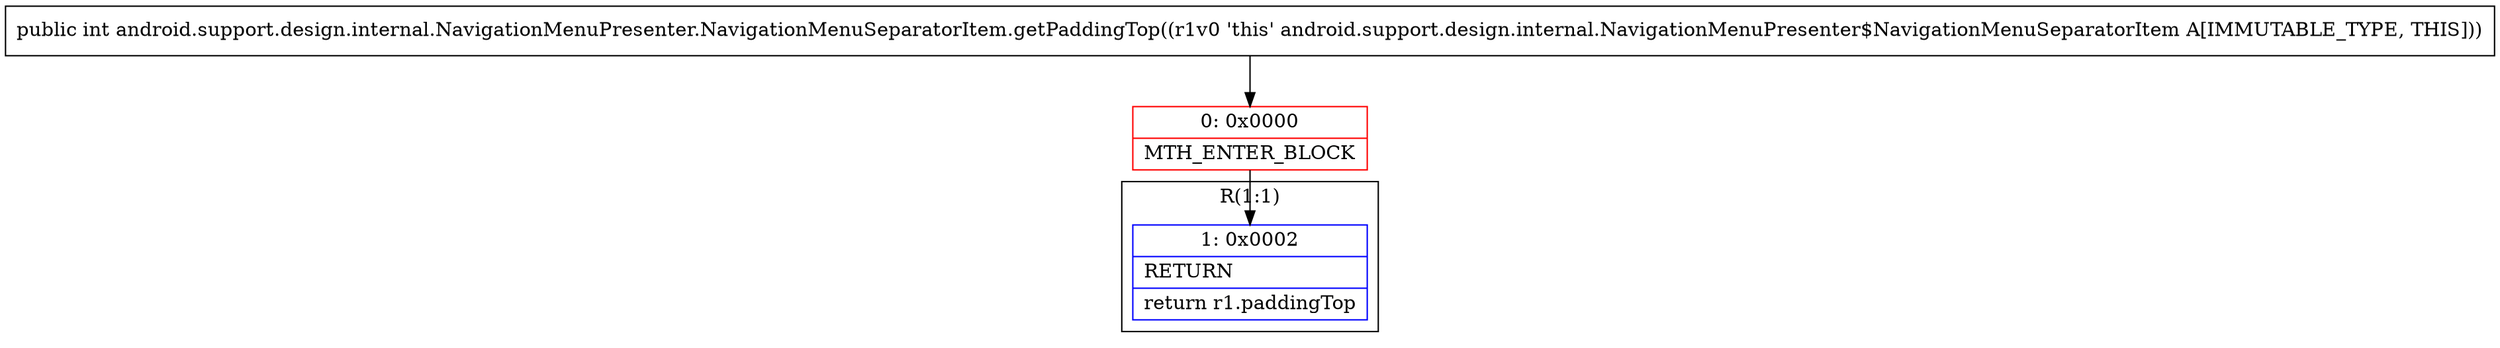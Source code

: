 digraph "CFG forandroid.support.design.internal.NavigationMenuPresenter.NavigationMenuSeparatorItem.getPaddingTop()I" {
subgraph cluster_Region_2125310084 {
label = "R(1:1)";
node [shape=record,color=blue];
Node_1 [shape=record,label="{1\:\ 0x0002|RETURN\l|return r1.paddingTop\l}"];
}
Node_0 [shape=record,color=red,label="{0\:\ 0x0000|MTH_ENTER_BLOCK\l}"];
MethodNode[shape=record,label="{public int android.support.design.internal.NavigationMenuPresenter.NavigationMenuSeparatorItem.getPaddingTop((r1v0 'this' android.support.design.internal.NavigationMenuPresenter$NavigationMenuSeparatorItem A[IMMUTABLE_TYPE, THIS])) }"];
MethodNode -> Node_0;
Node_0 -> Node_1;
}

